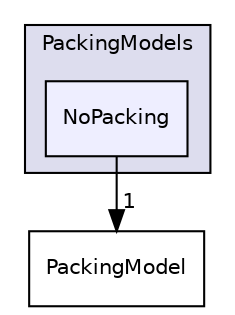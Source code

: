 digraph "src/lagrangian/intermediate/submodels/MPPIC/PackingModels/NoPacking" {
  bgcolor=transparent;
  compound=true
  node [ fontsize="10", fontname="Helvetica"];
  edge [ labelfontsize="10", labelfontname="Helvetica"];
  subgraph clusterdir_53a1042b3e5d1ab48a4a4664459291c4 {
    graph [ bgcolor="#ddddee", pencolor="black", label="PackingModels" fontname="Helvetica", fontsize="10", URL="dir_53a1042b3e5d1ab48a4a4664459291c4.html"]
  dir_ba0d3aab359bb0a2e9c1561062a37aab [shape=box, label="NoPacking", style="filled", fillcolor="#eeeeff", pencolor="black", URL="dir_ba0d3aab359bb0a2e9c1561062a37aab.html"];
  }
  dir_72cee44745666f6ed21c39ef493210e5 [shape=box label="PackingModel" URL="dir_72cee44745666f6ed21c39ef493210e5.html"];
  dir_ba0d3aab359bb0a2e9c1561062a37aab->dir_72cee44745666f6ed21c39ef493210e5 [headlabel="1", labeldistance=1.5 headhref="dir_001590_001591.html"];
}
